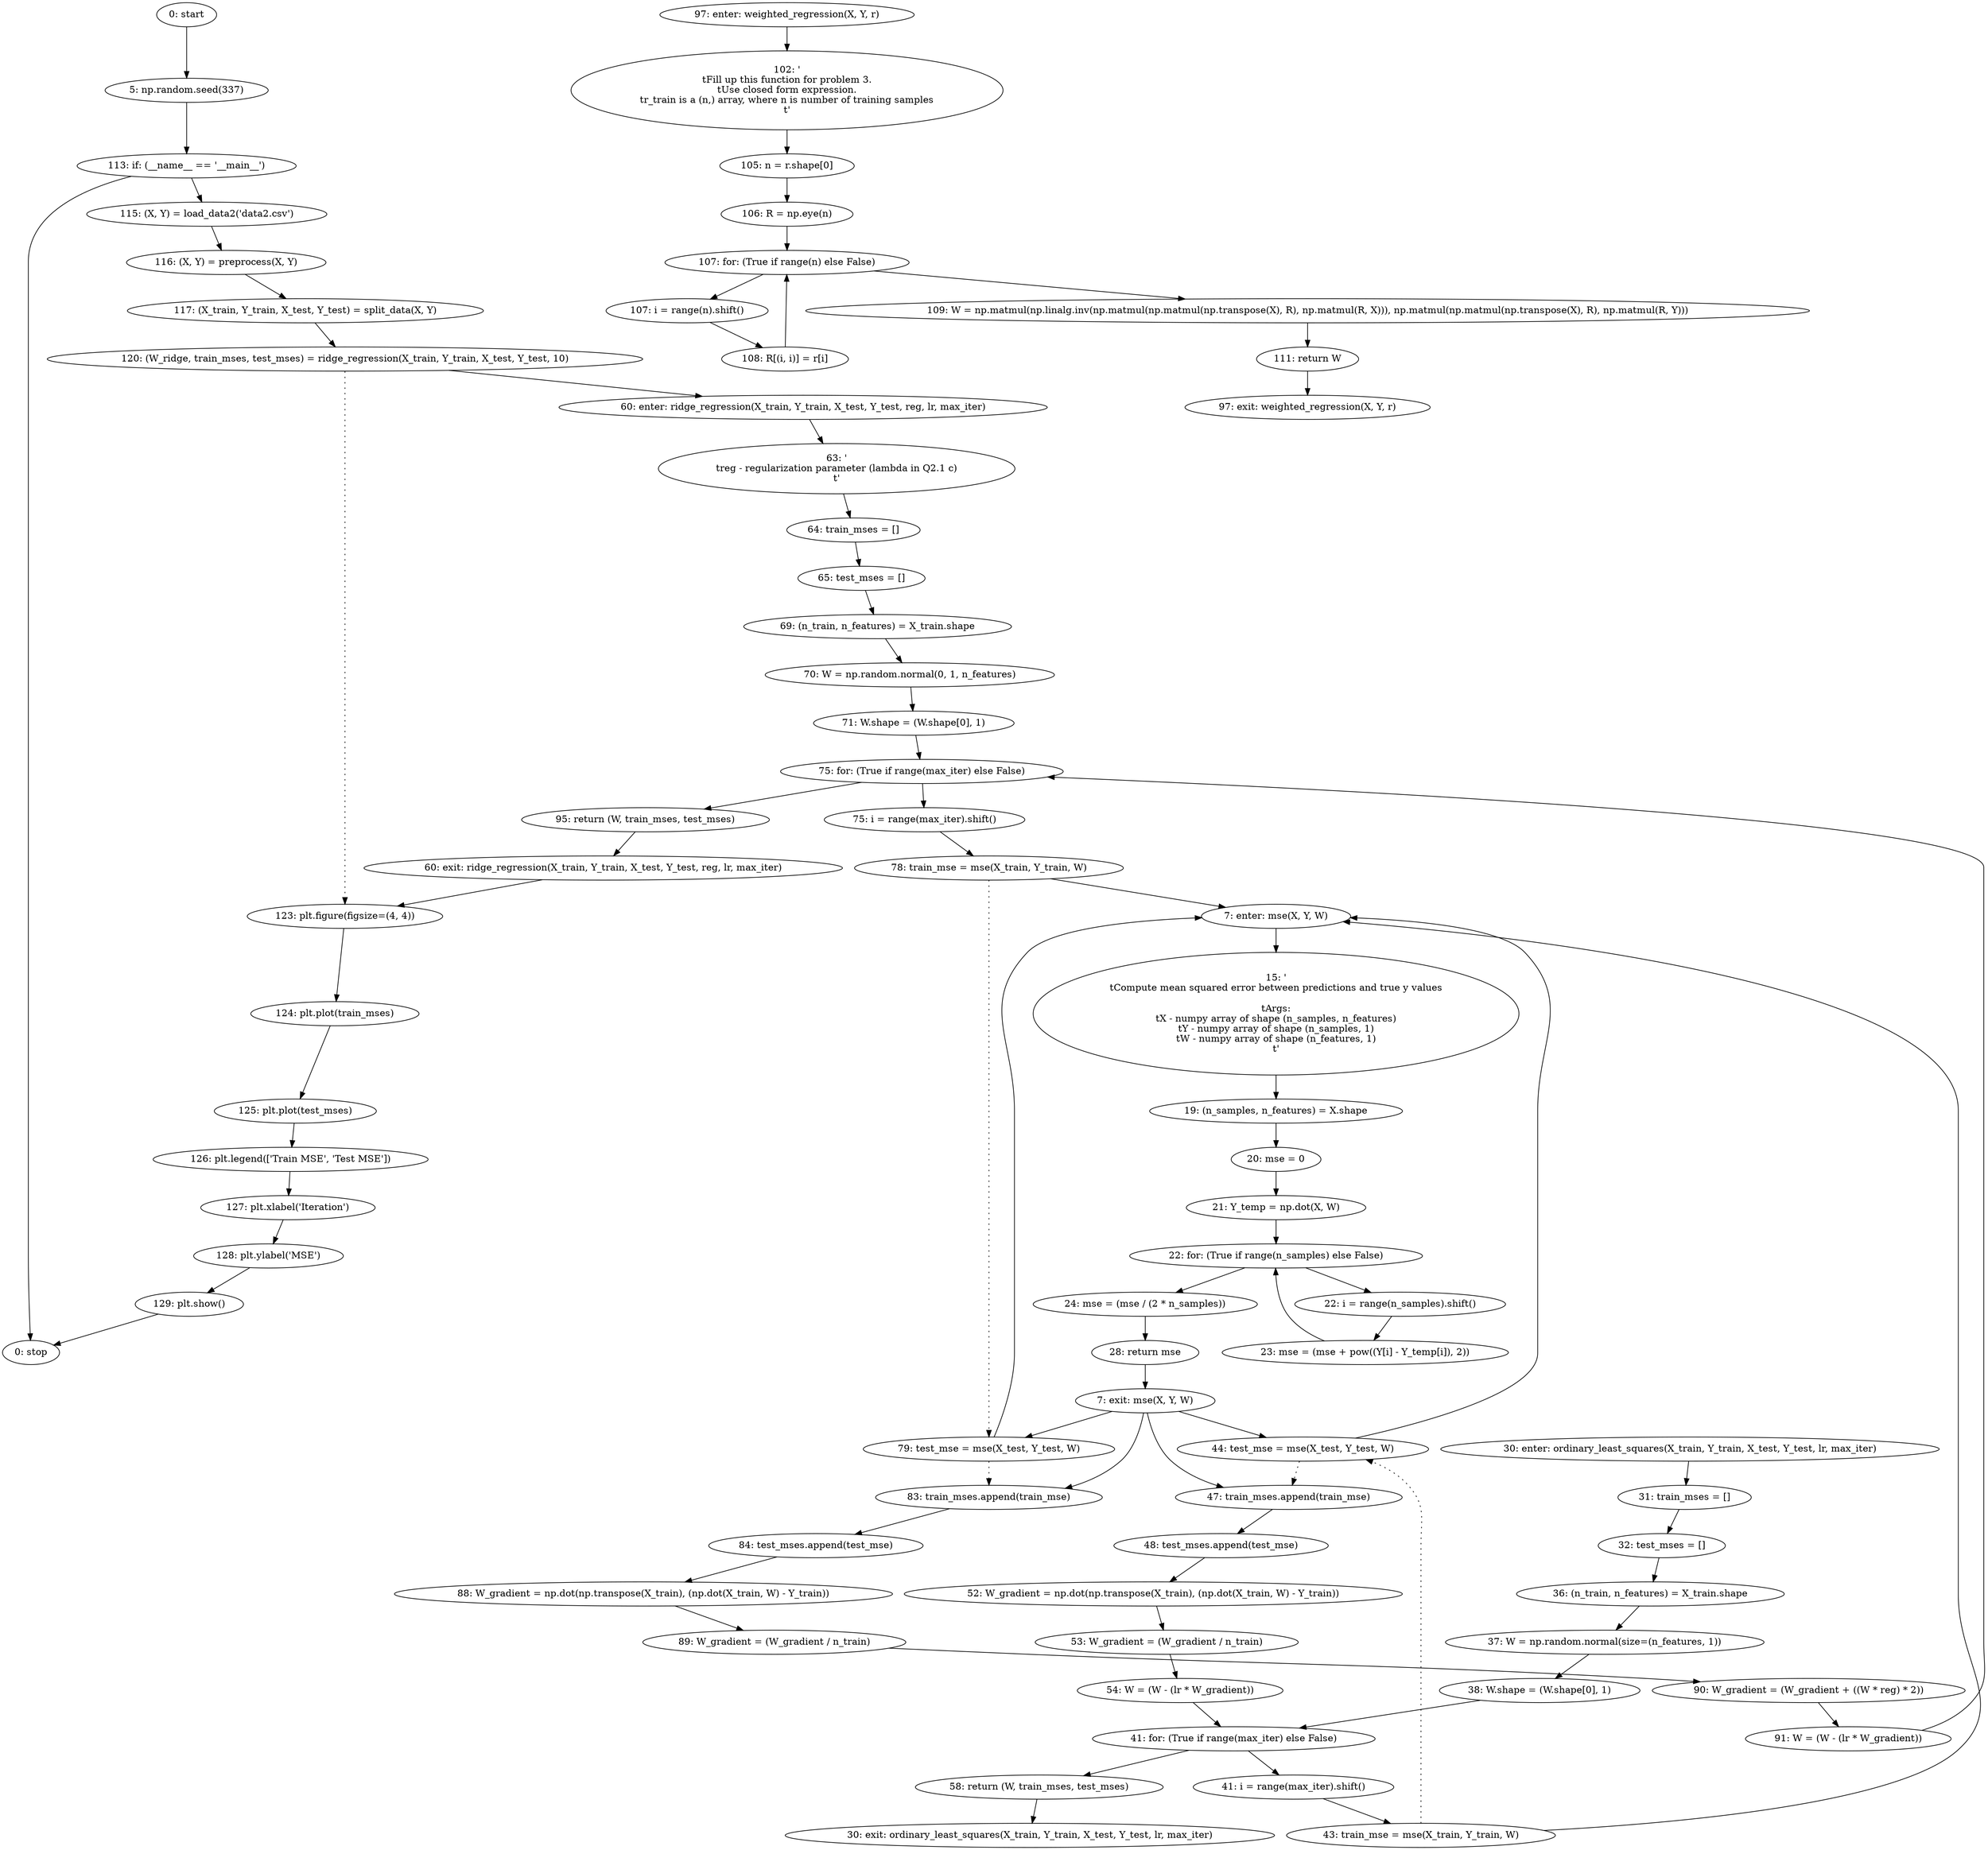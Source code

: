 strict digraph "" {
	node [label="\N"];
	0	 [label="0: start"];
	1	 [label="5: np.random.seed(337)"];
	0 -> 1;
	59	 [label="113: if: (__name__ == '__main__')"];
	1 -> 59;
	60	 [label="115: (X, Y) = load_data2('data2.csv')"];
	59 -> 60;
	71	 [label="0: stop"];
	59 -> 71;
	2	 [label="7: enter: mse(X, Y, W)"];
	4	 [label="15: '\n\tCompute mean squared error between predictions and true y values\n\n\tArgs:\n\tX - numpy array of shape (n_samples, n_features)\n\tY \
- numpy array of shape (n_samples, 1)\n\tW - numpy array of shape (n_features, 1)\n\t'"];
	2 -> 4;
	5	 [label="19: (n_samples, n_features) = X.shape"];
	4 -> 5;
	22	 [label="43: train_mse = mse(X_train, Y_train, W)"];
	22 -> 2;
	23	 [label="44: test_mse = mse(X_test, Y_test, W)"];
	22 -> 23	 [style=dotted,
		weight=100];
	23 -> 2;
	24	 [label="47: train_mses.append(train_mse)"];
	23 -> 24	 [style=dotted,
		weight=100];
	25	 [label="48: test_mses.append(test_mse)"];
	24 -> 25;
	40	 [label="78: train_mse = mse(X_train, Y_train, W)"];
	40 -> 2;
	41	 [label="79: test_mse = mse(X_test, Y_test, W)"];
	40 -> 41	 [style=dotted,
		weight=100];
	41 -> 2;
	42	 [label="83: train_mses.append(train_mse)"];
	41 -> 42	 [style=dotted,
		weight=100];
	43	 [label="84: test_mses.append(test_mse)"];
	42 -> 43;
	3	 [label="7: exit: mse(X, Y, W)"];
	3 -> 23;
	3 -> 24;
	3 -> 41;
	3 -> 42;
	12	 [label="28: return mse"];
	12 -> 3;
	6	 [label="20: mse = 0"];
	5 -> 6;
	7	 [label="21: Y_temp = np.dot(X, W)"];
	6 -> 7;
	8	 [label="22: for: (True if range(n_samples) else False)"];
	7 -> 8;
	9	 [label="22: i = range(n_samples).shift()"];
	8 -> 9;
	11	 [label="24: mse = (mse / (2 * n_samples))"];
	8 -> 11;
	10	 [label="23: mse = (mse + pow((Y[i] - Y_temp[i]), 2))"];
	9 -> 10;
	11 -> 12;
	10 -> 8;
	13	 [label="30: enter: ordinary_least_squares(X_train, Y_train, X_test, Y_test, lr, max_iter)"];
	15	 [label="31: train_mses = []"];
	13 -> 15;
	16	 [label="32: test_mses = []"];
	15 -> 16;
	14	 [label="30: exit: ordinary_least_squares(X_train, Y_train, X_test, Y_test, lr, max_iter)"];
	29	 [label="58: return (W, train_mses, test_mses)"];
	29 -> 14;
	17	 [label="36: (n_train, n_features) = X_train.shape"];
	16 -> 17;
	18	 [label="37: W = np.random.normal(size=(n_features, 1))"];
	17 -> 18;
	19	 [label="38: W.shape = (W.shape[0], 1)"];
	18 -> 19;
	20	 [label="41: for: (True if range(max_iter) else False)"];
	19 -> 20;
	20 -> 29;
	21	 [label="41: i = range(max_iter).shift()"];
	20 -> 21;
	21 -> 22;
	28	 [label="54: W = (W - (lr * W_gradient))"];
	28 -> 20;
	26	 [label="52: W_gradient = np.dot(np.transpose(X_train), (np.dot(X_train, W) - Y_train))"];
	25 -> 26;
	27	 [label="53: W_gradient = (W_gradient / n_train)"];
	26 -> 27;
	27 -> 28;
	30	 [label="60: enter: ridge_regression(X_train, Y_train, X_test, Y_test, reg, lr, max_iter)"];
	32	 [label="63: '\n\treg - regularization parameter (lambda in Q2.1 c)\n\t'"];
	30 -> 32;
	33	 [label="64: train_mses = []"];
	32 -> 33;
	63	 [label="120: (W_ridge, train_mses, test_mses) = ridge_regression(X_train, Y_train, X_test, Y_test, 10)"];
	63 -> 30;
	64	 [label="123: plt.figure(figsize=(4, 4))"];
	63 -> 64	 [style=dotted,
		weight=100];
	65	 [label="124: plt.plot(train_mses)"];
	64 -> 65;
	31	 [label="60: exit: ridge_regression(X_train, Y_train, X_test, Y_test, reg, lr, max_iter)"];
	31 -> 64;
	48	 [label="95: return (W, train_mses, test_mses)"];
	48 -> 31;
	34	 [label="65: test_mses = []"];
	33 -> 34;
	35	 [label="69: (n_train, n_features) = X_train.shape"];
	34 -> 35;
	36	 [label="70: W = np.random.normal(0, 1, n_features)"];
	35 -> 36;
	37	 [label="71: W.shape = (W.shape[0], 1)"];
	36 -> 37;
	38	 [label="75: for: (True if range(max_iter) else False)"];
	37 -> 38;
	38 -> 48;
	39	 [label="75: i = range(max_iter).shift()"];
	38 -> 39;
	39 -> 40;
	47	 [label="91: W = (W - (lr * W_gradient))"];
	47 -> 38;
	44	 [label="88: W_gradient = np.dot(np.transpose(X_train), (np.dot(X_train, W) - Y_train))"];
	43 -> 44;
	45	 [label="89: W_gradient = (W_gradient / n_train)"];
	44 -> 45;
	46	 [label="90: W_gradient = (W_gradient + ((W * reg) * 2))"];
	45 -> 46;
	46 -> 47;
	49	 [label="97: enter: weighted_regression(X, Y, r)"];
	51	 [label="102: '\n\tFill up this function for problem 3.\n\tUse closed form expression.\n\tr_train is a (n,) array, where n is number of training \
samples\n\t'"];
	49 -> 51;
	52	 [label="105: n = r.shape[0]"];
	51 -> 52;
	50	 [label="97: exit: weighted_regression(X, Y, r)"];
	58	 [label="111: return W"];
	58 -> 50;
	53	 [label="106: R = np.eye(n)"];
	52 -> 53;
	54	 [label="107: for: (True if range(n) else False)"];
	53 -> 54;
	55	 [label="107: i = range(n).shift()"];
	54 -> 55;
	57	 [label="109: W = np.matmul(np.linalg.inv(np.matmul(np.matmul(np.transpose(X), R), np.matmul(R, X))), np.matmul(np.matmul(np.transpose(X), \
R), np.matmul(R, Y)))"];
	54 -> 57;
	56	 [label="108: R[(i, i)] = r[i]"];
	55 -> 56;
	57 -> 58;
	56 -> 54;
	61	 [label="116: (X, Y) = preprocess(X, Y)"];
	60 -> 61;
	62	 [label="117: (X_train, Y_train, X_test, Y_test) = split_data(X, Y)"];
	61 -> 62;
	62 -> 63;
	66	 [label="125: plt.plot(test_mses)"];
	65 -> 66;
	67	 [label="126: plt.legend(['Train MSE', 'Test MSE'])"];
	66 -> 67;
	68	 [label="127: plt.xlabel('Iteration')"];
	67 -> 68;
	69	 [label="128: plt.ylabel('MSE')"];
	68 -> 69;
	70	 [label="129: plt.show()"];
	69 -> 70;
	70 -> 71;
}


